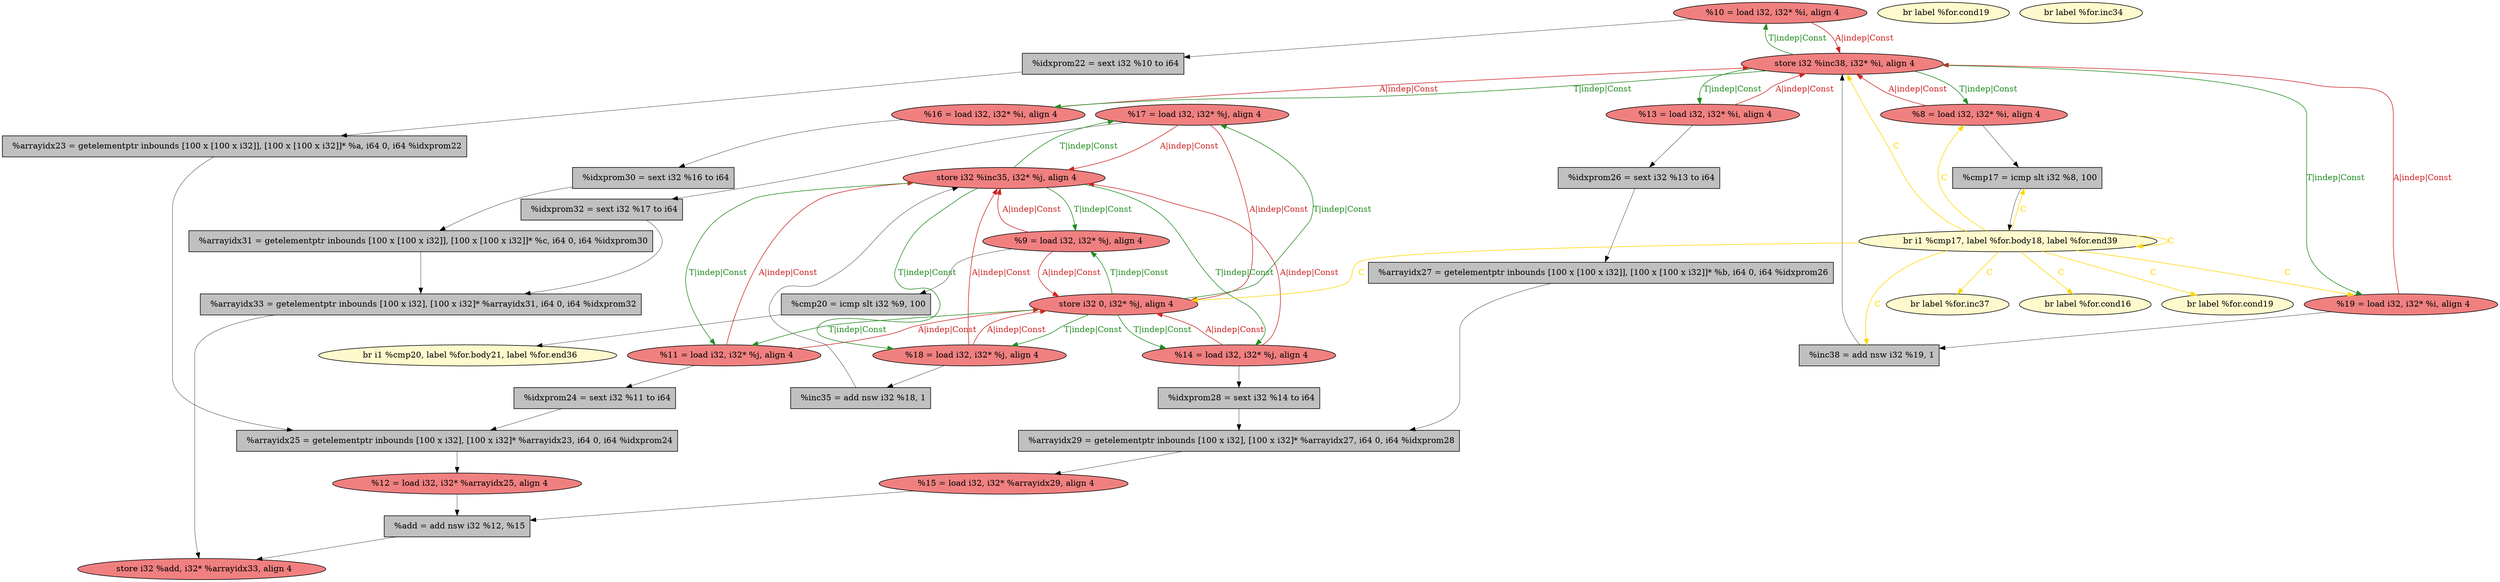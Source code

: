 
digraph G {


node760 [fillcolor=lightcoral,label="  %17 = load i32, i32* %j, align 4",shape=ellipse,style=filled ]
node759 [fillcolor=grey,label="  %idxprom26 = sext i32 %13 to i64",shape=rectangle,style=filled ]
node758 [fillcolor=lightcoral,label="  %13 = load i32, i32* %i, align 4",shape=ellipse,style=filled ]
node757 [fillcolor=lightcoral,label="  %12 = load i32, i32* %arrayidx25, align 4",shape=ellipse,style=filled ]
node734 [fillcolor=lightcoral,label="  %11 = load i32, i32* %j, align 4",shape=ellipse,style=filled ]
node727 [fillcolor=grey,label="  %arrayidx27 = getelementptr inbounds [100 x [100 x i32]], [100 x [100 x i32]]* %b, i64 0, i64 %idxprom26",shape=rectangle,style=filled ]
node729 [fillcolor=grey,label="  %idxprom32 = sext i32 %17 to i64",shape=rectangle,style=filled ]
node732 [fillcolor=lemonchiffon,label="  br label %for.inc37",shape=ellipse,style=filled ]
node728 [fillcolor=lightcoral,label="  %16 = load i32, i32* %i, align 4",shape=ellipse,style=filled ]
node723 [fillcolor=lightcoral,label="  %15 = load i32, i32* %arrayidx29, align 4",shape=ellipse,style=filled ]
node735 [fillcolor=lightcoral,label="  %19 = load i32, i32* %i, align 4",shape=ellipse,style=filled ]
node721 [fillcolor=grey,label="  %arrayidx31 = getelementptr inbounds [100 x [100 x i32]], [100 x [100 x i32]]* %c, i64 0, i64 %idxprom30",shape=rectangle,style=filled ]
node725 [fillcolor=grey,label="  %cmp20 = icmp slt i32 %9, 100",shape=rectangle,style=filled ]
node726 [fillcolor=grey,label="  %arrayidx25 = getelementptr inbounds [100 x i32], [100 x i32]* %arrayidx23, i64 0, i64 %idxprom24",shape=rectangle,style=filled ]
node736 [fillcolor=lightcoral,label="  %18 = load i32, i32* %j, align 4",shape=ellipse,style=filled ]
node733 [fillcolor=grey,label="  %cmp17 = icmp slt i32 %8, 100",shape=rectangle,style=filled ]
node724 [fillcolor=lightcoral,label="  %14 = load i32, i32* %j, align 4",shape=ellipse,style=filled ]
node738 [fillcolor=lightcoral,label="  store i32 %add, i32* %arrayidx33, align 4",shape=ellipse,style=filled ]
node730 [fillcolor=lemonchiffon,label="  br i1 %cmp20, label %for.body21, label %for.end36",shape=ellipse,style=filled ]
node739 [fillcolor=lemonchiffon,label="  br label %for.cond19",shape=ellipse,style=filled ]
node740 [fillcolor=lemonchiffon,label="  br label %for.cond16",shape=ellipse,style=filled ]
node748 [fillcolor=lightcoral,label="  %8 = load i32, i32* %i, align 4",shape=ellipse,style=filled ]
node743 [fillcolor=lightcoral,label="  %9 = load i32, i32* %j, align 4",shape=ellipse,style=filled ]
node741 [fillcolor=grey,label="  %idxprom22 = sext i32 %10 to i64",shape=rectangle,style=filled ]
node744 [fillcolor=grey,label="  %arrayidx23 = getelementptr inbounds [100 x [100 x i32]], [100 x [100 x i32]]* %a, i64 0, i64 %idxprom22",shape=rectangle,style=filled ]
node742 [fillcolor=lightcoral,label="  store i32 %inc35, i32* %j, align 4",shape=ellipse,style=filled ]
node746 [fillcolor=grey,label="  %inc35 = add nsw i32 %18, 1",shape=rectangle,style=filled ]
node745 [fillcolor=grey,label="  %arrayidx33 = getelementptr inbounds [100 x i32], [100 x i32]* %arrayidx31, i64 0, i64 %idxprom32",shape=rectangle,style=filled ]
node753 [fillcolor=lemonchiffon,label="  br label %for.inc34",shape=ellipse,style=filled ]
node737 [fillcolor=lightcoral,label="  store i32 %inc38, i32* %i, align 4",shape=ellipse,style=filled ]
node722 [fillcolor=grey,label="  %add = add nsw i32 %12, %15",shape=rectangle,style=filled ]
node747 [fillcolor=lightcoral,label="  store i32 0, i32* %j, align 4",shape=ellipse,style=filled ]
node756 [fillcolor=lightcoral,label="  %10 = load i32, i32* %i, align 4",shape=ellipse,style=filled ]
node750 [fillcolor=lemonchiffon,label="  br label %for.cond19",shape=ellipse,style=filled ]
node749 [fillcolor=grey,label="  %idxprom28 = sext i32 %14 to i64",shape=rectangle,style=filled ]
node751 [fillcolor=grey,label="  %inc38 = add nsw i32 %19, 1",shape=rectangle,style=filled ]
node731 [fillcolor=grey,label="  %idxprom30 = sext i32 %16 to i64",shape=rectangle,style=filled ]
node752 [fillcolor=grey,label="  %idxprom24 = sext i32 %11 to i64",shape=rectangle,style=filled ]
node754 [fillcolor=grey,label="  %arrayidx29 = getelementptr inbounds [100 x i32], [100 x i32]* %arrayidx27, i64 0, i64 %idxprom28",shape=rectangle,style=filled ]
node755 [fillcolor=lemonchiffon,label="  br i1 %cmp17, label %for.body18, label %for.end39",shape=ellipse,style=filled ]

node756->node741 [style=solid,color=black,label="",penwidth=0.5,fontcolor=black ]
node743->node747 [style=solid,color=firebrick3,label="A|indep|Const",penwidth=1.0,fontcolor=firebrick3 ]
node747->node743 [style=solid,color=forestgreen,label="T|indep|Const",penwidth=1.0,fontcolor=forestgreen ]
node755->node755 [style=solid,color=gold,label="C",penwidth=1.0,fontcolor=gold ]
node745->node738 [style=solid,color=black,label="",penwidth=0.5,fontcolor=black ]
node722->node738 [style=solid,color=black,label="",penwidth=0.5,fontcolor=black ]
node746->node742 [style=solid,color=black,label="",penwidth=0.5,fontcolor=black ]
node752->node726 [style=solid,color=black,label="",penwidth=0.5,fontcolor=black ]
node736->node746 [style=solid,color=black,label="",penwidth=0.5,fontcolor=black ]
node733->node755 [style=solid,color=black,label="",penwidth=0.5,fontcolor=black ]
node742->node743 [style=solid,color=forestgreen,label="T|indep|Const",penwidth=1.0,fontcolor=forestgreen ]
node743->node742 [style=solid,color=firebrick3,label="A|indep|Const",penwidth=1.0,fontcolor=firebrick3 ]
node728->node731 [style=solid,color=black,label="",penwidth=0.5,fontcolor=black ]
node758->node759 [style=solid,color=black,label="",penwidth=0.5,fontcolor=black ]
node724->node749 [style=solid,color=black,label="",penwidth=0.5,fontcolor=black ]
node737->node758 [style=solid,color=forestgreen,label="T|indep|Const",penwidth=1.0,fontcolor=forestgreen ]
node755->node747 [style=solid,color=gold,label="C",penwidth=1.0,fontcolor=gold ]
node728->node737 [style=solid,color=firebrick3,label="A|indep|Const",penwidth=1.0,fontcolor=firebrick3 ]
node742->node760 [style=solid,color=forestgreen,label="T|indep|Const",penwidth=1.0,fontcolor=forestgreen ]
node742->node724 [style=solid,color=forestgreen,label="T|indep|Const",penwidth=1.0,fontcolor=forestgreen ]
node758->node737 [style=solid,color=firebrick3,label="A|indep|Const",penwidth=1.0,fontcolor=firebrick3 ]
node755->node732 [style=solid,color=gold,label="C",penwidth=1.0,fontcolor=gold ]
node749->node754 [style=solid,color=black,label="",penwidth=0.5,fontcolor=black ]
node760->node747 [style=solid,color=firebrick3,label="A|indep|Const",penwidth=1.0,fontcolor=firebrick3 ]
node734->node747 [style=solid,color=firebrick3,label="A|indep|Const",penwidth=1.0,fontcolor=firebrick3 ]
node760->node742 [style=solid,color=firebrick3,label="A|indep|Const",penwidth=1.0,fontcolor=firebrick3 ]
node747->node734 [style=solid,color=forestgreen,label="T|indep|Const",penwidth=1.0,fontcolor=forestgreen ]
node741->node744 [style=solid,color=black,label="",penwidth=0.5,fontcolor=black ]
node742->node734 [style=solid,color=forestgreen,label="T|indep|Const",penwidth=1.0,fontcolor=forestgreen ]
node737->node728 [style=solid,color=forestgreen,label="T|indep|Const",penwidth=1.0,fontcolor=forestgreen ]
node747->node736 [style=solid,color=forestgreen,label="T|indep|Const",penwidth=1.0,fontcolor=forestgreen ]
node757->node722 [style=solid,color=black,label="",penwidth=0.5,fontcolor=black ]
node755->node750 [style=solid,color=gold,label="C",penwidth=1.0,fontcolor=gold ]
node747->node760 [style=solid,color=forestgreen,label="T|indep|Const",penwidth=1.0,fontcolor=forestgreen ]
node726->node757 [style=solid,color=black,label="",penwidth=0.5,fontcolor=black ]
node748->node733 [style=solid,color=black,label="",penwidth=0.5,fontcolor=black ]
node755->node748 [style=solid,color=gold,label="C",penwidth=1.0,fontcolor=gold ]
node736->node747 [style=solid,color=firebrick3,label="A|indep|Const",penwidth=1.0,fontcolor=firebrick3 ]
node755->node733 [style=solid,color=gold,label="C",penwidth=1.0,fontcolor=gold ]
node735->node737 [style=solid,color=firebrick3,label="A|indep|Const",penwidth=1.0,fontcolor=firebrick3 ]
node759->node727 [style=solid,color=black,label="",penwidth=0.5,fontcolor=black ]
node755->node737 [style=solid,color=gold,label="C",penwidth=1.0,fontcolor=gold ]
node747->node724 [style=solid,color=forestgreen,label="T|indep|Const",penwidth=1.0,fontcolor=forestgreen ]
node729->node745 [style=solid,color=black,label="",penwidth=0.5,fontcolor=black ]
node755->node740 [style=solid,color=gold,label="C",penwidth=1.0,fontcolor=gold ]
node737->node748 [style=solid,color=forestgreen,label="T|indep|Const",penwidth=1.0,fontcolor=forestgreen ]
node734->node742 [style=solid,color=firebrick3,label="A|indep|Const",penwidth=1.0,fontcolor=firebrick3 ]
node755->node751 [style=solid,color=gold,label="C",penwidth=1.0,fontcolor=gold ]
node724->node747 [style=solid,color=firebrick3,label="A|indep|Const",penwidth=1.0,fontcolor=firebrick3 ]
node756->node737 [style=solid,color=firebrick3,label="A|indep|Const",penwidth=1.0,fontcolor=firebrick3 ]
node755->node735 [style=solid,color=gold,label="C",penwidth=1.0,fontcolor=gold ]
node721->node745 [style=solid,color=black,label="",penwidth=0.5,fontcolor=black ]
node737->node756 [style=solid,color=forestgreen,label="T|indep|Const",penwidth=1.0,fontcolor=forestgreen ]
node742->node736 [style=solid,color=forestgreen,label="T|indep|Const",penwidth=1.0,fontcolor=forestgreen ]
node736->node742 [style=solid,color=firebrick3,label="A|indep|Const",penwidth=1.0,fontcolor=firebrick3 ]
node760->node729 [style=solid,color=black,label="",penwidth=0.5,fontcolor=black ]
node734->node752 [style=solid,color=black,label="",penwidth=0.5,fontcolor=black ]
node725->node730 [style=solid,color=black,label="",penwidth=0.5,fontcolor=black ]
node743->node725 [style=solid,color=black,label="",penwidth=0.5,fontcolor=black ]
node751->node737 [style=solid,color=black,label="",penwidth=0.5,fontcolor=black ]
node731->node721 [style=solid,color=black,label="",penwidth=0.5,fontcolor=black ]
node748->node737 [style=solid,color=firebrick3,label="A|indep|Const",penwidth=1.0,fontcolor=firebrick3 ]
node724->node742 [style=solid,color=firebrick3,label="A|indep|Const",penwidth=1.0,fontcolor=firebrick3 ]
node735->node751 [style=solid,color=black,label="",penwidth=0.5,fontcolor=black ]
node754->node723 [style=solid,color=black,label="",penwidth=0.5,fontcolor=black ]
node737->node735 [style=solid,color=forestgreen,label="T|indep|Const",penwidth=1.0,fontcolor=forestgreen ]
node744->node726 [style=solid,color=black,label="",penwidth=0.5,fontcolor=black ]
node723->node722 [style=solid,color=black,label="",penwidth=0.5,fontcolor=black ]
node727->node754 [style=solid,color=black,label="",penwidth=0.5,fontcolor=black ]


}
